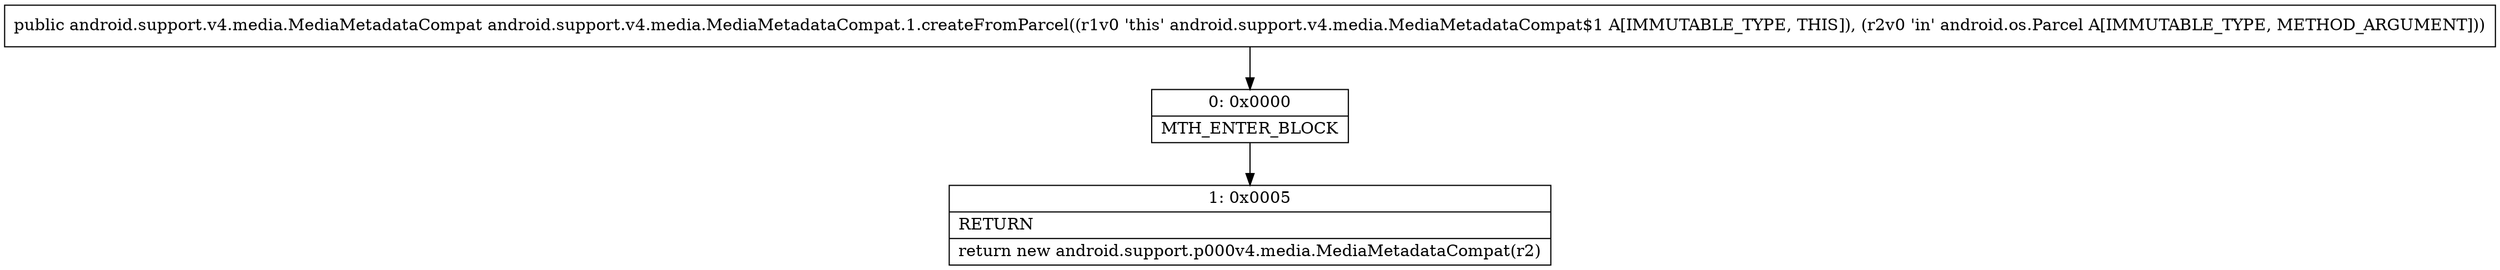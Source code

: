 digraph "CFG forandroid.support.v4.media.MediaMetadataCompat.1.createFromParcel(Landroid\/os\/Parcel;)Landroid\/support\/v4\/media\/MediaMetadataCompat;" {
Node_0 [shape=record,label="{0\:\ 0x0000|MTH_ENTER_BLOCK\l}"];
Node_1 [shape=record,label="{1\:\ 0x0005|RETURN\l|return new android.support.p000v4.media.MediaMetadataCompat(r2)\l}"];
MethodNode[shape=record,label="{public android.support.v4.media.MediaMetadataCompat android.support.v4.media.MediaMetadataCompat.1.createFromParcel((r1v0 'this' android.support.v4.media.MediaMetadataCompat$1 A[IMMUTABLE_TYPE, THIS]), (r2v0 'in' android.os.Parcel A[IMMUTABLE_TYPE, METHOD_ARGUMENT])) }"];
MethodNode -> Node_0;
Node_0 -> Node_1;
}

